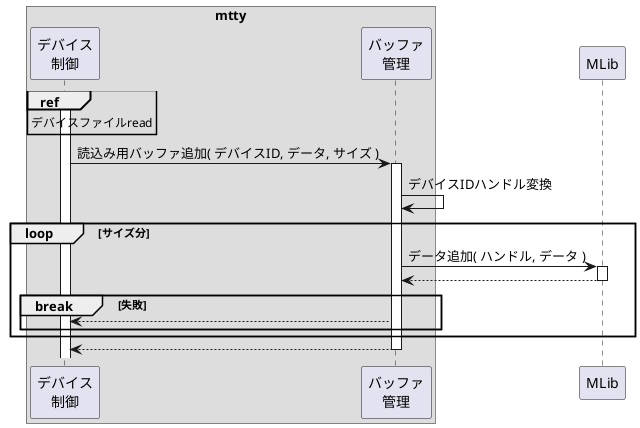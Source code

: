 @startuml

box "mtty"
    participant "デバイス\n制御" as dctrl
    participant "バッファ\n管理" as bufmng
end box
participant "MLib" as mlib

activate dctrl
ref over dctrl: デバイスファイルread

dctrl -> bufmng: 読込み用バッファ追加( デバイスID, データ, サイズ )
activate bufmng

bufmng -> bufmng: デバイスIDハンドル変換

loop サイズ分
    bufmng -> mlib: データ追加( ハンドル, データ )
    activate mlib
    bufmng <-- mlib:
    deactivate mlib

    break 失敗
        dctrl <-- bufmng:
    end break
end loop

dctrl <-- bufmng:
deactivate bufmng

@enduml


